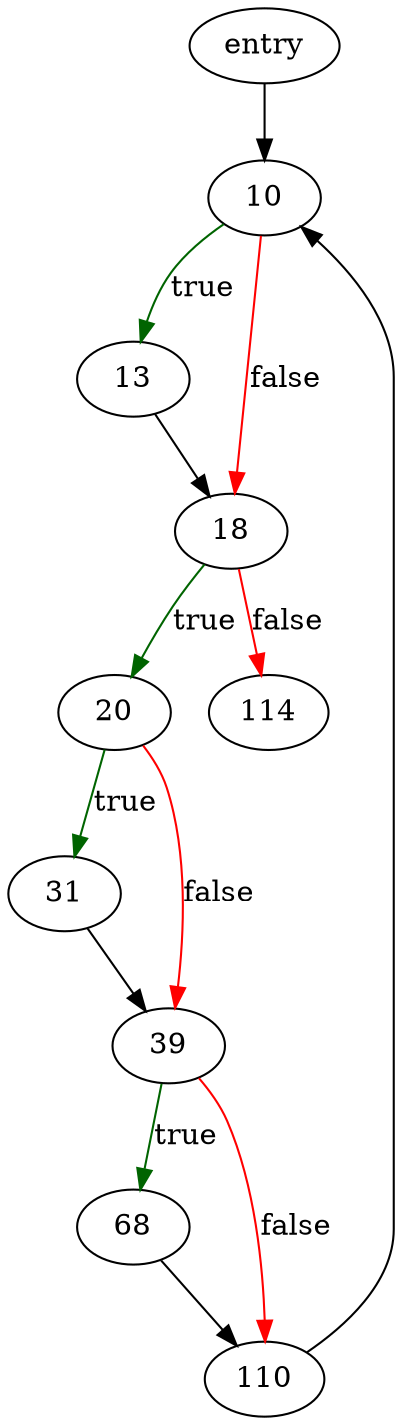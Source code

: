 digraph "vdbePmaWriteBlob" {
	// Node definitions.
	3 [label=entry];
	10;
	13;
	18;
	20;
	31;
	39;
	68;
	110;
	114;

	// Edge definitions.
	3 -> 10;
	10 -> 13 [
		color=darkgreen
		label=true
	];
	10 -> 18 [
		color=red
		label=false
	];
	13 -> 18;
	18 -> 20 [
		color=darkgreen
		label=true
	];
	18 -> 114 [
		color=red
		label=false
	];
	20 -> 31 [
		color=darkgreen
		label=true
	];
	20 -> 39 [
		color=red
		label=false
	];
	31 -> 39;
	39 -> 68 [
		color=darkgreen
		label=true
	];
	39 -> 110 [
		color=red
		label=false
	];
	68 -> 110;
	110 -> 10;
}